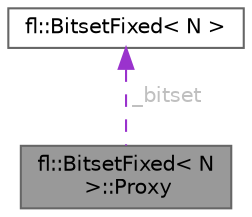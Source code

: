 digraph "fl::BitsetFixed&lt; N &gt;::Proxy"
{
 // INTERACTIVE_SVG=YES
 // LATEX_PDF_SIZE
  bgcolor="transparent";
  edge [fontname=Helvetica,fontsize=10,labelfontname=Helvetica,labelfontsize=10];
  node [fontname=Helvetica,fontsize=10,shape=box,height=0.2,width=0.4];
  Node1 [id="Node000001",label="fl::BitsetFixed\< N\l \>::Proxy",height=0.2,width=0.4,color="gray40", fillcolor="grey60", style="filled", fontcolor="black",tooltip=" "];
  Node2 -> Node1 [id="edge1_Node000001_Node000002",dir="back",color="darkorchid3",style="dashed",tooltip=" ",label=" _bitset",fontcolor="grey" ];
  Node2 [id="Node000002",label="fl::BitsetFixed\< N \>",height=0.2,width=0.4,color="gray40", fillcolor="white", style="filled",URL="$dd/d03/classfl_1_1_bitset_fixed.html",tooltip="A simple fixed-size Bitset implementation similar to std::Bitset."];
}
